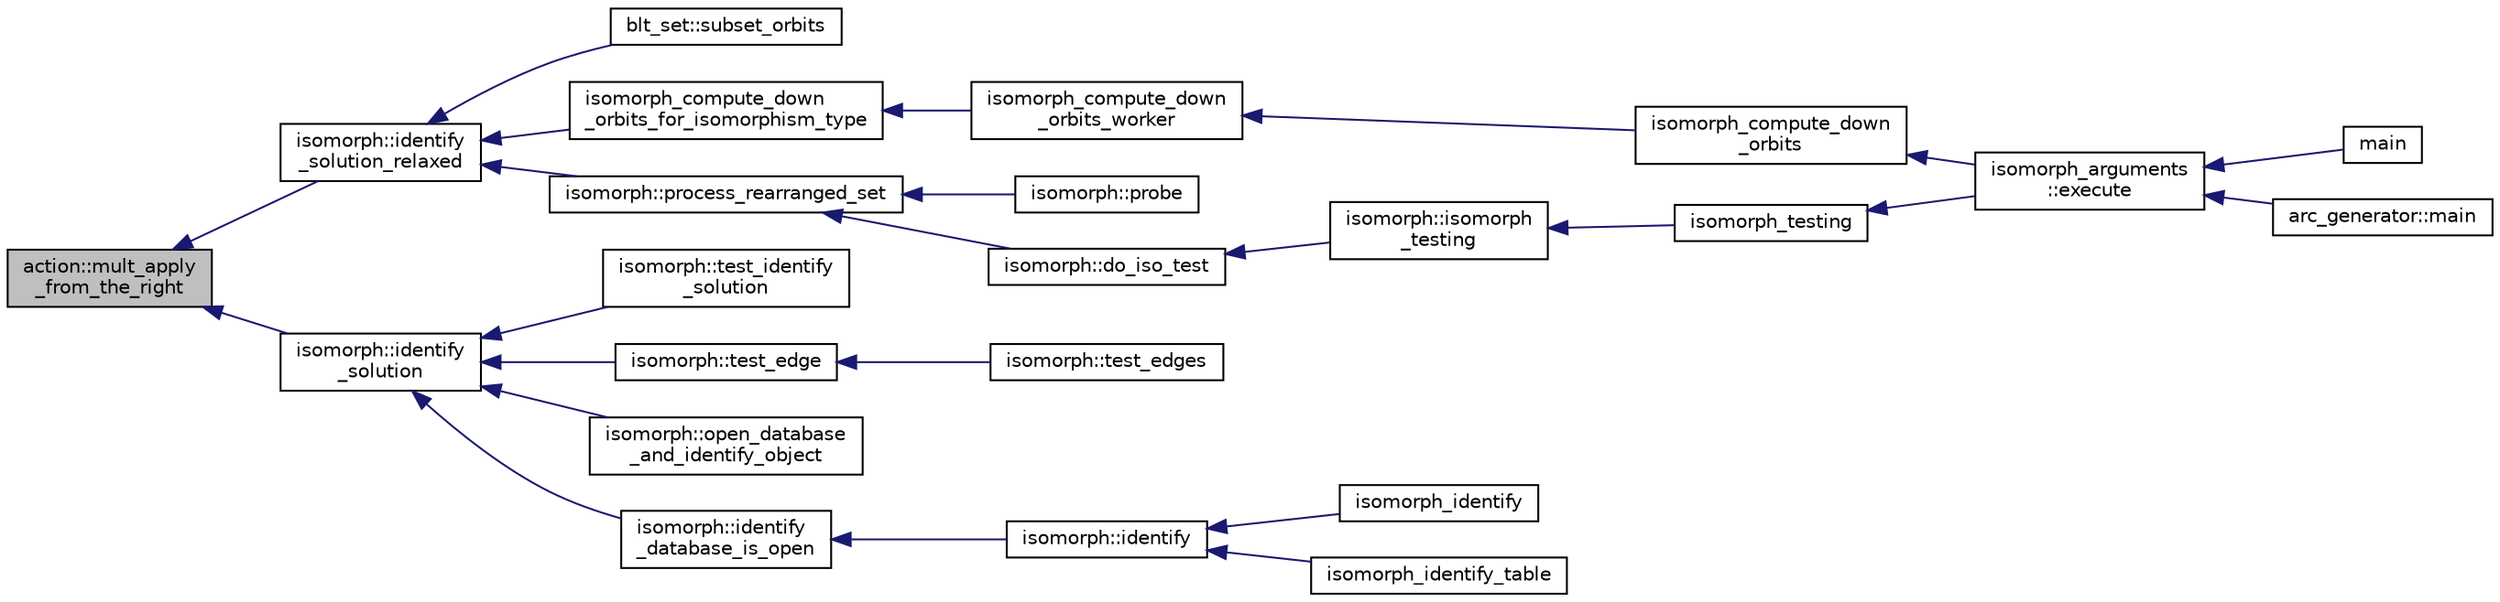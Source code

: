 digraph "action::mult_apply_from_the_right"
{
  edge [fontname="Helvetica",fontsize="10",labelfontname="Helvetica",labelfontsize="10"];
  node [fontname="Helvetica",fontsize="10",shape=record];
  rankdir="LR";
  Node31626 [label="action::mult_apply\l_from_the_right",height=0.2,width=0.4,color="black", fillcolor="grey75", style="filled", fontcolor="black"];
  Node31626 -> Node31627 [dir="back",color="midnightblue",fontsize="10",style="solid",fontname="Helvetica"];
  Node31627 [label="isomorph::identify\l_solution_relaxed",height=0.2,width=0.4,color="black", fillcolor="white", style="filled",URL="$d3/d5f/classisomorph.html#a8c36c61c16700d8e570f71f84a4aabc6"];
  Node31627 -> Node31628 [dir="back",color="midnightblue",fontsize="10",style="solid",fontname="Helvetica"];
  Node31628 [label="blt_set::subset_orbits",height=0.2,width=0.4,color="black", fillcolor="white", style="filled",URL="$d1/d3d/classblt__set.html#af8f79fc4346244acfa0e2c2d23c36993"];
  Node31627 -> Node31629 [dir="back",color="midnightblue",fontsize="10",style="solid",fontname="Helvetica"];
  Node31629 [label="isomorph_compute_down\l_orbits_for_isomorphism_type",height=0.2,width=0.4,color="black", fillcolor="white", style="filled",URL="$d4/d7e/isomorph__global_8_c.html#a13519b3a5d3b5ceb26b4bec6736b0086"];
  Node31629 -> Node31630 [dir="back",color="midnightblue",fontsize="10",style="solid",fontname="Helvetica"];
  Node31630 [label="isomorph_compute_down\l_orbits_worker",height=0.2,width=0.4,color="black", fillcolor="white", style="filled",URL="$d4/d7e/isomorph__global_8_c.html#a4edf4a833ce5638a3d58cfae1c702b37"];
  Node31630 -> Node31631 [dir="back",color="midnightblue",fontsize="10",style="solid",fontname="Helvetica"];
  Node31631 [label="isomorph_compute_down\l_orbits",height=0.2,width=0.4,color="black", fillcolor="white", style="filled",URL="$d4/d7e/isomorph__global_8_c.html#a3613cea19158edd30958c4edecd97d53"];
  Node31631 -> Node31632 [dir="back",color="midnightblue",fontsize="10",style="solid",fontname="Helvetica"];
  Node31632 [label="isomorph_arguments\l::execute",height=0.2,width=0.4,color="black", fillcolor="white", style="filled",URL="$d5/de4/classisomorph__arguments.html#aa85e472d14906abdd5672dc66027583e"];
  Node31632 -> Node31633 [dir="back",color="midnightblue",fontsize="10",style="solid",fontname="Helvetica"];
  Node31633 [label="main",height=0.2,width=0.4,color="black", fillcolor="white", style="filled",URL="$d1/d5e/blt__main_8_c.html#a217dbf8b442f20279ea00b898af96f52"];
  Node31632 -> Node31634 [dir="back",color="midnightblue",fontsize="10",style="solid",fontname="Helvetica"];
  Node31634 [label="arc_generator::main",height=0.2,width=0.4,color="black", fillcolor="white", style="filled",URL="$d4/d21/classarc__generator.html#ad80140b51b165dad1fe6ab232be7829a"];
  Node31627 -> Node31635 [dir="back",color="midnightblue",fontsize="10",style="solid",fontname="Helvetica"];
  Node31635 [label="isomorph::process_rearranged_set",height=0.2,width=0.4,color="black", fillcolor="white", style="filled",URL="$d3/d5f/classisomorph.html#a7767fd5f1da6dfd7f93810be99ba4ab6"];
  Node31635 -> Node31636 [dir="back",color="midnightblue",fontsize="10",style="solid",fontname="Helvetica"];
  Node31636 [label="isomorph::probe",height=0.2,width=0.4,color="black", fillcolor="white", style="filled",URL="$d3/d5f/classisomorph.html#a9cb6fed7b6ac639d886b117a1f454441"];
  Node31635 -> Node31637 [dir="back",color="midnightblue",fontsize="10",style="solid",fontname="Helvetica"];
  Node31637 [label="isomorph::do_iso_test",height=0.2,width=0.4,color="black", fillcolor="white", style="filled",URL="$d3/d5f/classisomorph.html#a51fc3bf5cc3a99282a489b2df37ee24e"];
  Node31637 -> Node31638 [dir="back",color="midnightblue",fontsize="10",style="solid",fontname="Helvetica"];
  Node31638 [label="isomorph::isomorph\l_testing",height=0.2,width=0.4,color="black", fillcolor="white", style="filled",URL="$d3/d5f/classisomorph.html#ad7945ec94ba0ba16953482edfaa4da6e"];
  Node31638 -> Node31639 [dir="back",color="midnightblue",fontsize="10",style="solid",fontname="Helvetica"];
  Node31639 [label="isomorph_testing",height=0.2,width=0.4,color="black", fillcolor="white", style="filled",URL="$d4/d7e/isomorph__global_8_c.html#a5a73cbe9f89c4727f086482ee2d238f9"];
  Node31639 -> Node31632 [dir="back",color="midnightblue",fontsize="10",style="solid",fontname="Helvetica"];
  Node31626 -> Node31640 [dir="back",color="midnightblue",fontsize="10",style="solid",fontname="Helvetica"];
  Node31640 [label="isomorph::identify\l_solution",height=0.2,width=0.4,color="black", fillcolor="white", style="filled",URL="$d3/d5f/classisomorph.html#abc63d2e561a6209e32c47d8486c9a67e"];
  Node31640 -> Node31641 [dir="back",color="midnightblue",fontsize="10",style="solid",fontname="Helvetica"];
  Node31641 [label="isomorph::test_identify\l_solution",height=0.2,width=0.4,color="black", fillcolor="white", style="filled",URL="$d3/d5f/classisomorph.html#aa2c95f309e3283179e87bbbd83bfdc7d"];
  Node31640 -> Node31642 [dir="back",color="midnightblue",fontsize="10",style="solid",fontname="Helvetica"];
  Node31642 [label="isomorph::test_edge",height=0.2,width=0.4,color="black", fillcolor="white", style="filled",URL="$d3/d5f/classisomorph.html#a591165fa287477b480f5b7081198ba46"];
  Node31642 -> Node31643 [dir="back",color="midnightblue",fontsize="10",style="solid",fontname="Helvetica"];
  Node31643 [label="isomorph::test_edges",height=0.2,width=0.4,color="black", fillcolor="white", style="filled",URL="$d3/d5f/classisomorph.html#ad23507927d8f7698073475d12b2a85bc"];
  Node31640 -> Node31644 [dir="back",color="midnightblue",fontsize="10",style="solid",fontname="Helvetica"];
  Node31644 [label="isomorph::open_database\l_and_identify_object",height=0.2,width=0.4,color="black", fillcolor="white", style="filled",URL="$d3/d5f/classisomorph.html#aa4e387f26f609fc9379d2e01f6cc27d0"];
  Node31640 -> Node31645 [dir="back",color="midnightblue",fontsize="10",style="solid",fontname="Helvetica"];
  Node31645 [label="isomorph::identify\l_database_is_open",height=0.2,width=0.4,color="black", fillcolor="white", style="filled",URL="$d3/d5f/classisomorph.html#a4a5d04d07ac8c2a994fa174f156dea73"];
  Node31645 -> Node31646 [dir="back",color="midnightblue",fontsize="10",style="solid",fontname="Helvetica"];
  Node31646 [label="isomorph::identify",height=0.2,width=0.4,color="black", fillcolor="white", style="filled",URL="$d3/d5f/classisomorph.html#a78ecf843b9f6ca1cfd666e222edd90ae"];
  Node31646 -> Node31647 [dir="back",color="midnightblue",fontsize="10",style="solid",fontname="Helvetica"];
  Node31647 [label="isomorph_identify",height=0.2,width=0.4,color="black", fillcolor="white", style="filled",URL="$d4/d7e/isomorph__global_8_c.html#aa0fe57c73d5668eee10a6022ada7f6a3"];
  Node31646 -> Node31648 [dir="back",color="midnightblue",fontsize="10",style="solid",fontname="Helvetica"];
  Node31648 [label="isomorph_identify_table",height=0.2,width=0.4,color="black", fillcolor="white", style="filled",URL="$d4/d7e/isomorph__global_8_c.html#a9fd19ea945561cf2a6bb5c72dd4b1cb2"];
}
